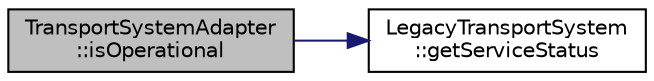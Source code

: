 digraph "TransportSystemAdapter::isOperational"
{
 // LATEX_PDF_SIZE
  edge [fontname="Helvetica",fontsize="10",labelfontname="Helvetica",labelfontsize="10"];
  node [fontname="Helvetica",fontsize="10",shape=record];
  rankdir="LR";
  Node1 [label="TransportSystemAdapter\l::isOperational",height=0.2,width=0.4,color="black", fillcolor="grey75", style="filled", fontcolor="black",tooltip="Checks if the legacy system is operational."];
  Node1 -> Node2 [color="midnightblue",fontsize="10",style="solid",fontname="Helvetica"];
  Node2 [label="LegacyTransportSystem\l::getServiceStatus",height=0.2,width=0.4,color="black", fillcolor="white", style="filled",URL="$classLegacyTransportSystem.html#aef17476f3b2c873e38fe44cfa0f2744a",tooltip="Gets the service status."];
}

